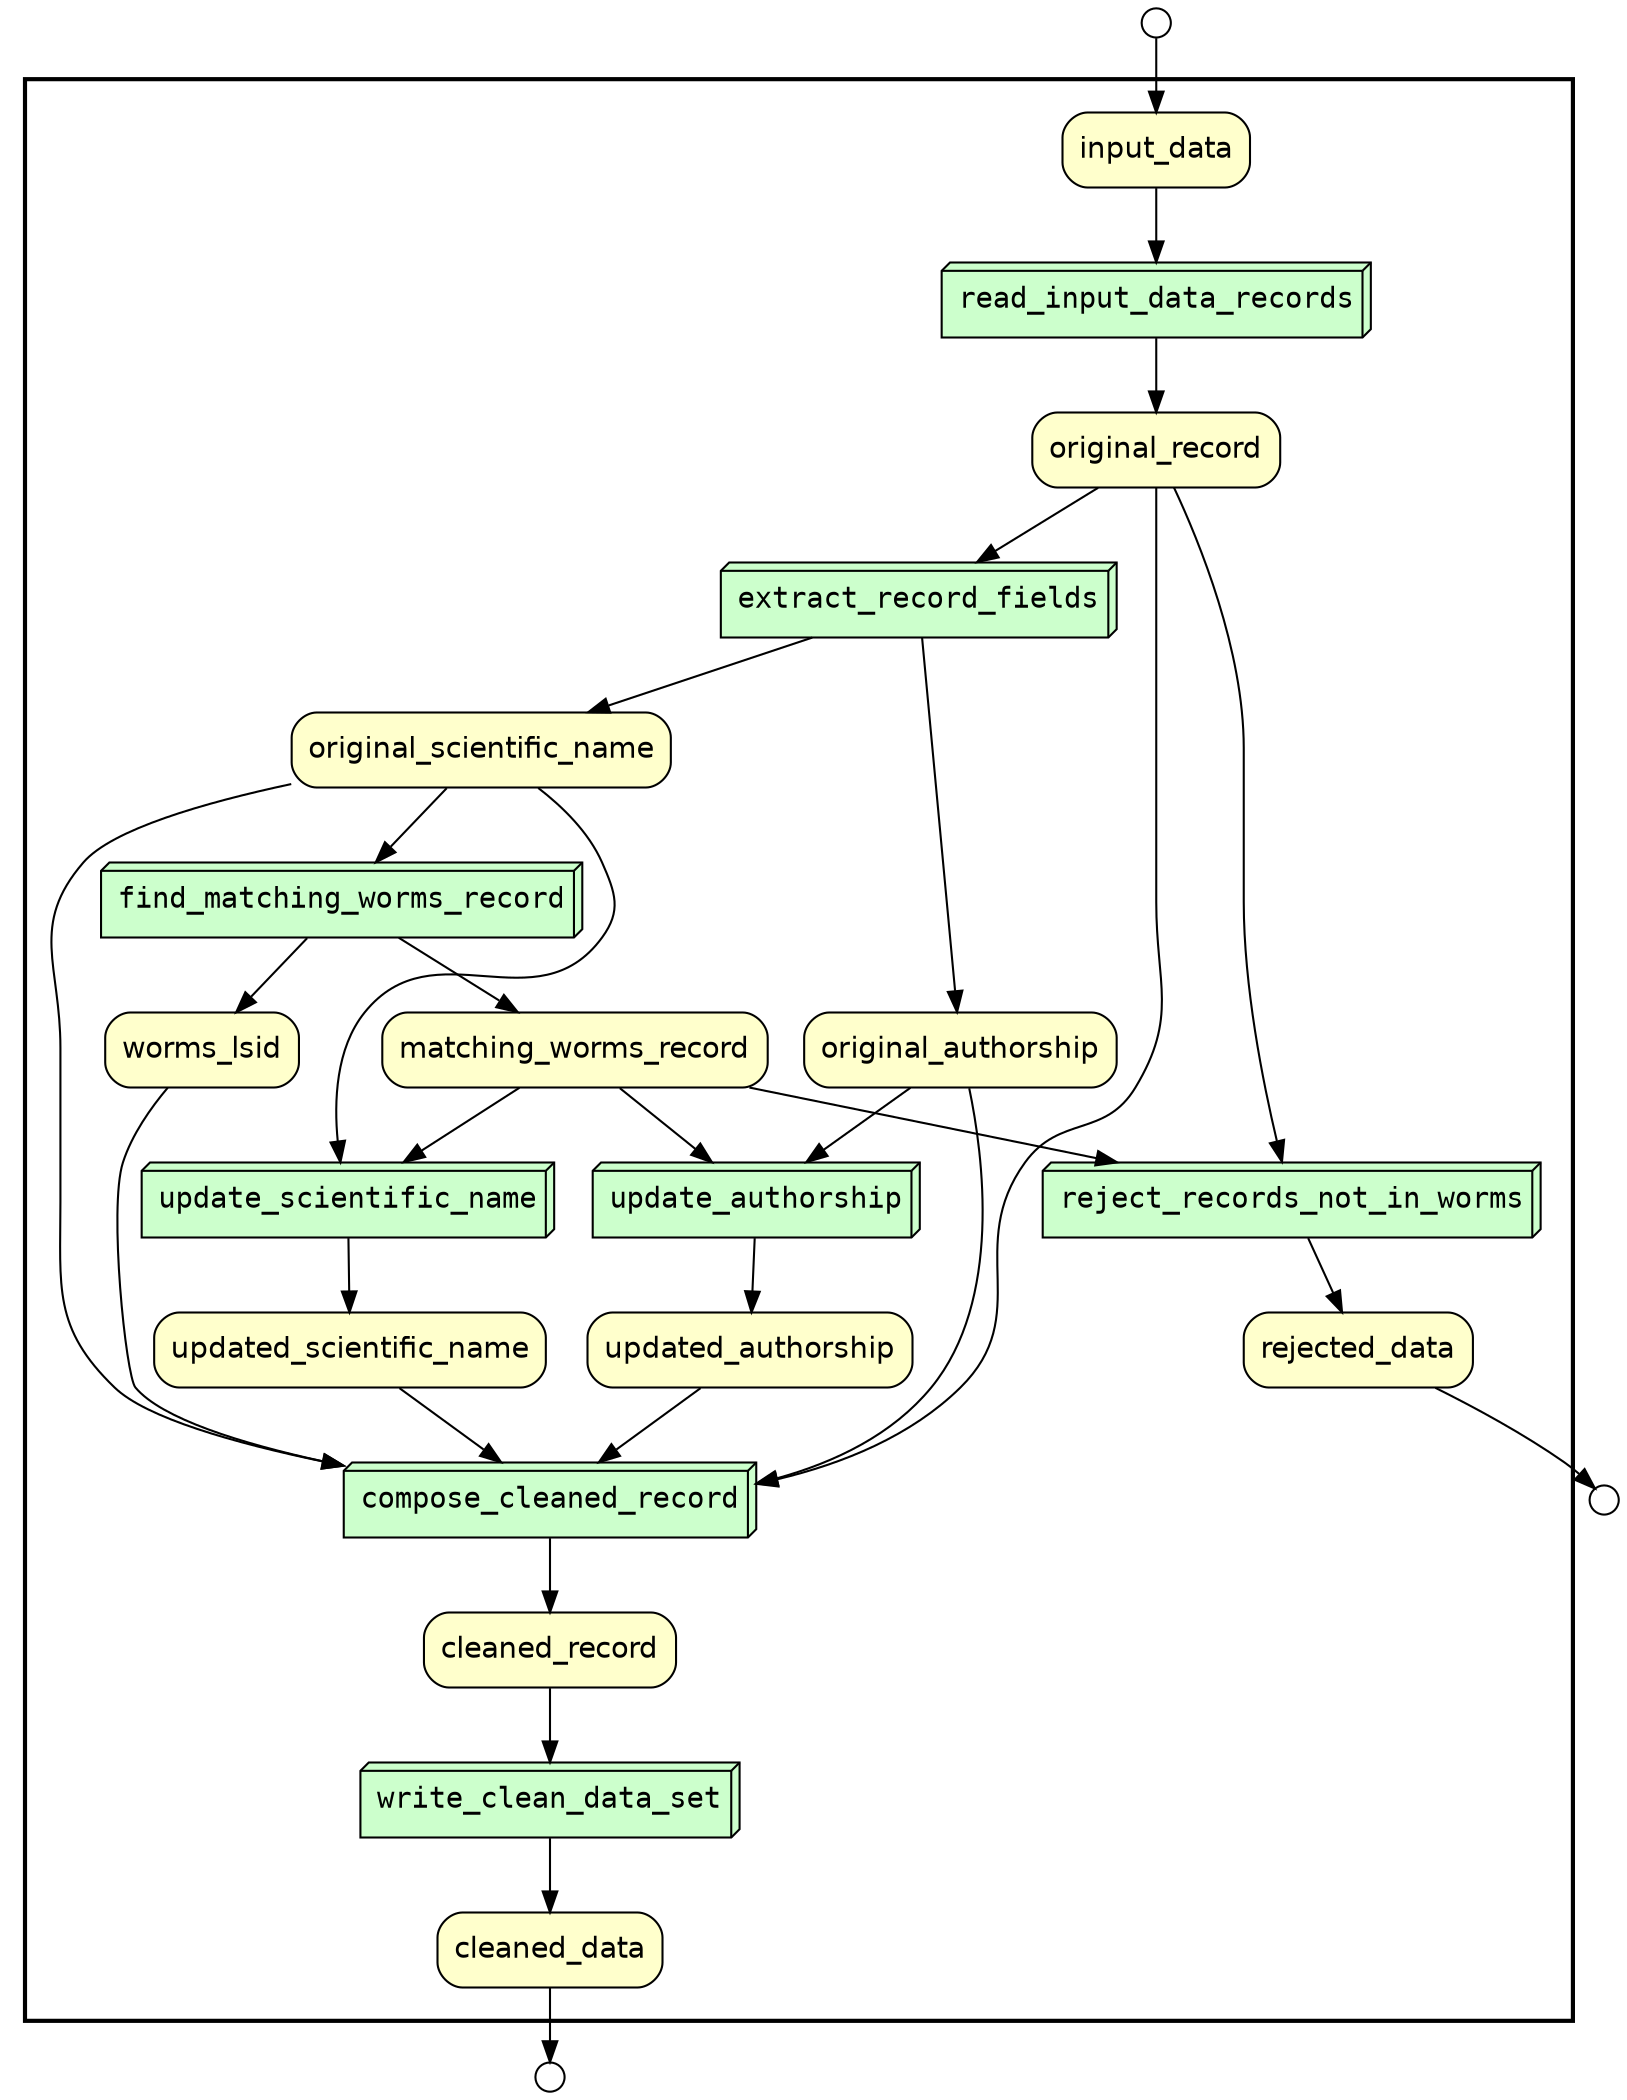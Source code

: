 digraph Workflow {
rankdir=TB
subgraph cluster0 {
label=""
penwidth=2
fontsize=18
subgraph cluster1 {
label=""
color="white"
graph[fontname=Courier]
node[fontname=Courier]
node[shape=box3d style="filled" fillcolor="#CCFFCC" peripheries=1 label=""]
node1 [label="read_input_data_records"]
node2 [label="extract_record_fields"]
node3 [label="find_matching_worms_record"]
node4 [label="reject_records_not_in_worms"]
node5 [label="update_scientific_name"]
node6 [label="update_authorship"]
node7 [label="compose_cleaned_record"]
node8 [label="write_clean_data_set"]
node[fontname=Helvetica]
node[shape=box style="rounded,filled" fillcolor="#FFFFCC" peripheries=1 label=""]
node9 [label="cleaned_data"]
node10 [label="rejected_data"]
node11 [label="input_data"]
node12 [label="original_record"]
node13 [label="original_scientific_name"]
node14 [label="matching_worms_record"]
node15 [label="original_authorship"]
node16 [label="worms_lsid"]
node17 [label="updated_scientific_name"]
node18 [label="updated_authorship"]
node19 [label="cleaned_record"]
}}
node[shape=circle style="rounded,filled" fillcolor="#FFFFFF" peripheries=1 label="" width=0.2]
node20
node21
node22
node1 -> node12
node11 -> node1
node2 -> node13
node2 -> node15
node12 -> node2
node3 -> node14
node3 -> node16
node13 -> node3
node4 -> node10
node12 -> node4
node14 -> node4
node5 -> node17
node13 -> node5
node14 -> node5
node6 -> node18
node14 -> node6
node15 -> node6
node7 -> node19
node12 -> node7
node16 -> node7
node17 -> node7
node13 -> node7
node18 -> node7
node15 -> node7
node8 -> node9
node19 -> node8
node20 -> node11
node9 -> node21
node10 -> node22
}
